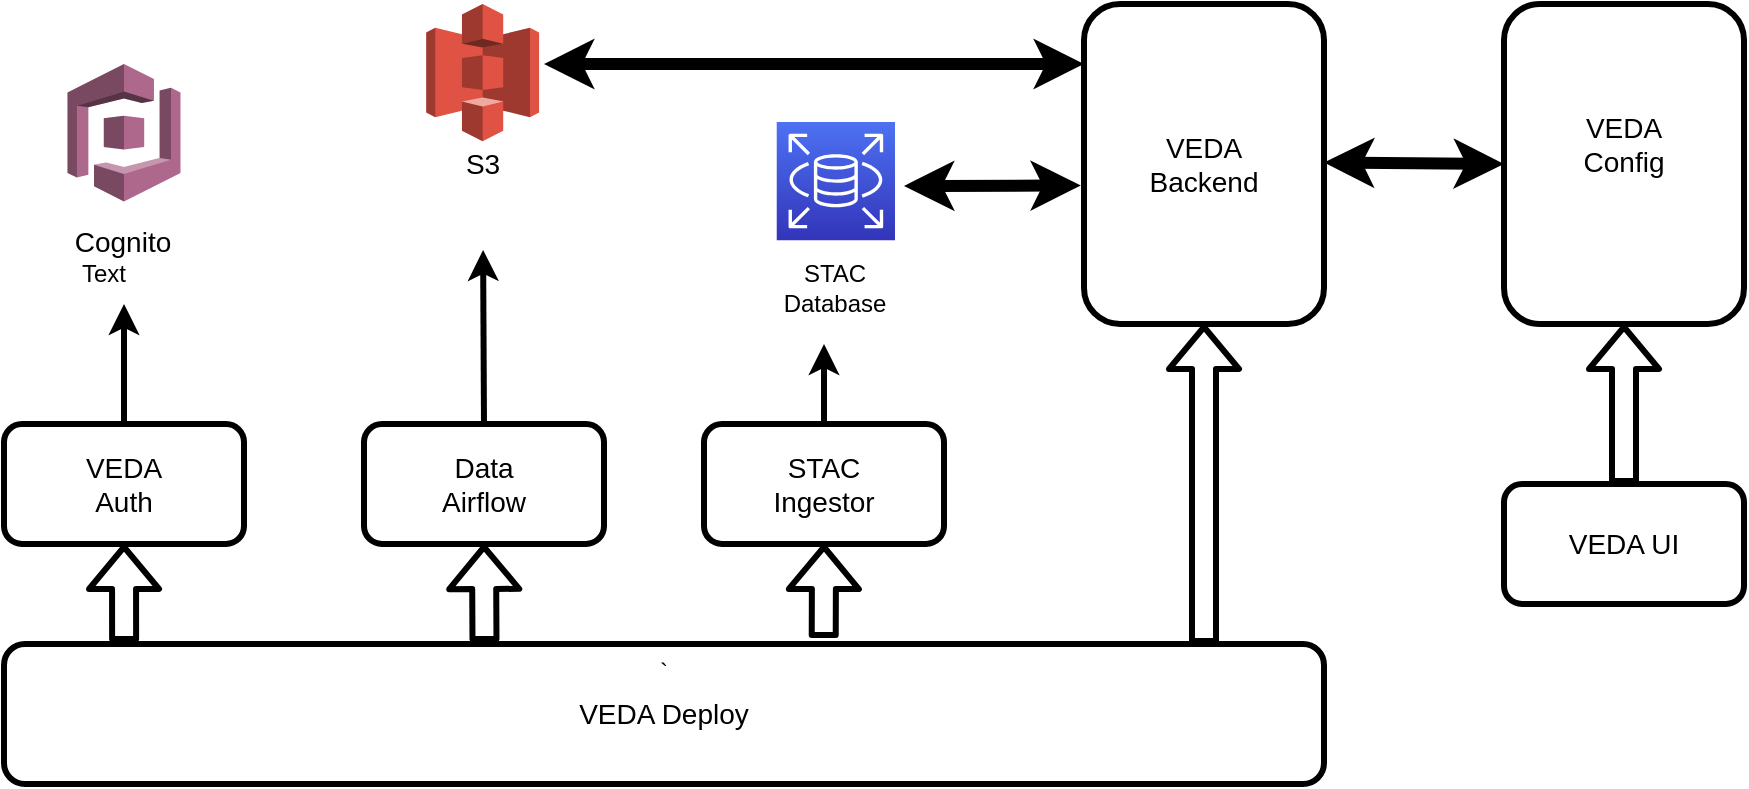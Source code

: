 <mxfile>
    <diagram name="Page-1" id="QvM_rjvkFbhKRYmAyvqA">
        <mxGraphModel dx="771" dy="546" grid="1" gridSize="10" guides="1" tooltips="1" connect="1" arrows="1" fold="1" page="1" pageScale="1" pageWidth="850" pageHeight="1100" background="#ffffff" math="0" shadow="0">
            <root>
                <mxCell id="0"/>
                <mxCell id="1" parent="0"/>
                <mxCell id="38" value="`" style="group" vertex="1" connectable="0" parent="1">
                    <mxGeometry x="300" y="680" width="660" height="70" as="geometry"/>
                </mxCell>
                <mxCell id="36" value="" style="rounded=1;whiteSpace=wrap;html=1;fillColor=none;strokeWidth=3;strokeColor=#000000;" parent="38" vertex="1">
                    <mxGeometry width="660" height="70" as="geometry"/>
                </mxCell>
                <mxCell id="37" value="&lt;font color=&quot;#000000&quot; style=&quot;font-size: 14px;&quot;&gt;VEDA Deploy&lt;/font&gt;" style="text;html=1;strokeColor=none;fillColor=none;align=center;verticalAlign=middle;whiteSpace=wrap;rounded=0;strokeWidth=3;fontSize=14;" parent="38" vertex="1">
                    <mxGeometry x="165" y="17.5" width="330" height="35" as="geometry"/>
                </mxCell>
                <mxCell id="39" value="" style="group" vertex="1" connectable="0" parent="1">
                    <mxGeometry x="650" y="570" width="120" height="60" as="geometry"/>
                </mxCell>
                <mxCell id="40" value="" style="rounded=1;whiteSpace=wrap;html=1;fillColor=none;strokeWidth=3;strokeColor=#000000;" vertex="1" parent="39">
                    <mxGeometry width="120" height="60" as="geometry"/>
                </mxCell>
                <mxCell id="41" value="&lt;font color=&quot;#000000&quot; style=&quot;font-size: 14px;&quot;&gt;STAC Ingestor&lt;/font&gt;" style="text;html=1;strokeColor=none;fillColor=none;align=center;verticalAlign=middle;whiteSpace=wrap;rounded=0;strokeWidth=3;fontSize=14;" vertex="1" parent="39">
                    <mxGeometry x="30" y="15" width="60" height="30" as="geometry"/>
                </mxCell>
                <mxCell id="42" value="" style="group" vertex="1" connectable="0" parent="1">
                    <mxGeometry x="480" y="570" width="120" height="60" as="geometry"/>
                </mxCell>
                <mxCell id="43" value="" style="rounded=1;whiteSpace=wrap;html=1;fillColor=none;strokeWidth=3;strokeColor=#000000;" vertex="1" parent="42">
                    <mxGeometry width="120" height="60" as="geometry"/>
                </mxCell>
                <mxCell id="44" value="&lt;font color=&quot;#000000&quot; style=&quot;font-size: 14px;&quot;&gt;Data Airflow&lt;/font&gt;" style="text;html=1;strokeColor=none;fillColor=none;align=center;verticalAlign=middle;whiteSpace=wrap;rounded=0;strokeWidth=3;fontSize=14;" vertex="1" parent="42">
                    <mxGeometry x="30" y="15" width="60" height="30" as="geometry"/>
                </mxCell>
                <mxCell id="46" value="" style="group" vertex="1" connectable="0" parent="1">
                    <mxGeometry x="300" y="570" width="120" height="60" as="geometry"/>
                </mxCell>
                <mxCell id="47" value="" style="rounded=1;whiteSpace=wrap;html=1;fillColor=none;strokeWidth=3;strokeColor=#000000;" vertex="1" parent="46">
                    <mxGeometry width="120" height="60" as="geometry"/>
                </mxCell>
                <mxCell id="48" value="&lt;font color=&quot;#000000&quot; style=&quot;font-size: 14px;&quot;&gt;VEDA Auth&lt;/font&gt;" style="text;html=1;strokeColor=none;fillColor=none;align=center;verticalAlign=middle;whiteSpace=wrap;rounded=0;strokeWidth=3;fontSize=14;" vertex="1" parent="46">
                    <mxGeometry x="30" y="15" width="60" height="30" as="geometry"/>
                </mxCell>
                <mxCell id="50" value="" style="group;fontSize=16;" vertex="1" connectable="0" parent="1">
                    <mxGeometry x="840" y="360" width="120" height="160" as="geometry"/>
                </mxCell>
                <mxCell id="51" value="" style="rounded=1;whiteSpace=wrap;html=1;fillColor=none;strokeWidth=3;strokeColor=#000000;" vertex="1" parent="50">
                    <mxGeometry width="120" height="160" as="geometry"/>
                </mxCell>
                <mxCell id="52" value="&lt;font color=&quot;#000000&quot; style=&quot;font-size: 14px;&quot;&gt;VEDA Backend&lt;/font&gt;" style="text;html=1;strokeColor=none;fillColor=none;align=center;verticalAlign=middle;whiteSpace=wrap;rounded=0;strokeWidth=3;fontSize=14;" vertex="1" parent="50">
                    <mxGeometry x="30" y="40" width="60" height="80" as="geometry"/>
                </mxCell>
                <mxCell id="54" value="Text" style="text;html=1;strokeColor=none;fillColor=none;align=center;verticalAlign=middle;whiteSpace=wrap;rounded=0;" vertex="1" parent="1">
                    <mxGeometry x="320" y="480" width="60" height="30" as="geometry"/>
                </mxCell>
                <mxCell id="57" value="" style="group" vertex="1" connectable="0" parent="1">
                    <mxGeometry x="478.63" y="360" width="121.37" height="123" as="geometry"/>
                </mxCell>
                <mxCell id="53" value="" style="outlineConnect=0;dashed=0;verticalLabelPosition=bottom;verticalAlign=top;align=center;html=1;shape=mxgraph.aws3.s3;fillColor=#E05243;gradientColor=none;" vertex="1" parent="57">
                    <mxGeometry x="32.474" width="56.435" height="68.605" as="geometry"/>
                </mxCell>
                <mxCell id="56" value="&lt;font color=&quot;#000000&quot; style=&quot;font-size: 14px;&quot;&gt;S3&lt;/font&gt;" style="text;html=1;strokeColor=none;fillColor=none;align=center;verticalAlign=middle;whiteSpace=wrap;rounded=0;strokeWidth=3;fontSize=14;" vertex="1" parent="57">
                    <mxGeometry y="37.328" width="121.37" height="85.672" as="geometry"/>
                </mxCell>
                <mxCell id="60" value="" style="group" vertex="1" connectable="0" parent="1">
                    <mxGeometry x="680.75" y="399.25" width="89.25" height="101.5" as="geometry"/>
                </mxCell>
                <mxCell id="65" value="" style="group" vertex="1" connectable="0" parent="60">
                    <mxGeometry x="-10" y="19.709" width="89.25" height="101.5" as="geometry"/>
                </mxCell>
                <mxCell id="58" value="" style="sketch=0;points=[[0,0,0],[0.25,0,0],[0.5,0,0],[0.75,0,0],[1,0,0],[0,1,0],[0.25,1,0],[0.5,1,0],[0.75,1,0],[1,1,0],[0,0.25,0],[0,0.5,0],[0,0.75,0],[1,0.25,0],[1,0.5,0],[1,0.75,0]];outlineConnect=0;fontColor=#232F3E;gradientColor=#4D72F3;gradientDirection=north;fillColor=#3334B9;strokeColor=#ffffff;dashed=0;verticalLabelPosition=bottom;verticalAlign=top;align=center;html=1;fontSize=12;fontStyle=0;aspect=fixed;shape=mxgraph.aws4.resourceIcon;resIcon=mxgraph.aws4.rds;" vertex="1" parent="65">
                    <mxGeometry x="15.62" width="59.126" height="59.126" as="geometry"/>
                </mxCell>
                <mxCell id="59" value="&lt;font color=&quot;#000000&quot;&gt;STAC&lt;br&gt;Database&lt;/font&gt;" style="text;html=1;strokeColor=none;fillColor=none;align=center;verticalAlign=middle;whiteSpace=wrap;rounded=0;strokeWidth=3;" vertex="1" parent="65">
                    <mxGeometry x="0.56" y="51.787" width="89.25" height="62.083" as="geometry"/>
                </mxCell>
                <mxCell id="63" value="" style="group" vertex="1" connectable="0" parent="1">
                    <mxGeometry x="315.38" y="390" width="89.25" height="120" as="geometry"/>
                </mxCell>
                <mxCell id="64" value="" style="group" vertex="1" connectable="0" parent="63">
                    <mxGeometry width="89.25" height="120" as="geometry"/>
                </mxCell>
                <mxCell id="61" value="" style="outlineConnect=0;dashed=0;verticalLabelPosition=bottom;verticalAlign=top;align=center;html=1;shape=mxgraph.aws3.cognito;fillColor=#AD688B;gradientColor=none;" vertex="1" parent="64">
                    <mxGeometry x="16.37" width="56.5" height="68.69" as="geometry"/>
                </mxCell>
                <mxCell id="62" value="&lt;font style=&quot;font-size: 14px;&quot; color=&quot;#000000&quot;&gt;Cognito&lt;/font&gt;" style="text;html=1;strokeColor=none;fillColor=none;align=center;verticalAlign=middle;whiteSpace=wrap;rounded=0;strokeWidth=3;" vertex="1" parent="64">
                    <mxGeometry y="57" width="89.25" height="63" as="geometry"/>
                </mxCell>
                <mxCell id="66" value="" style="endArrow=classic;startArrow=classic;html=1;strokeWidth=6;strokeColor=#000000;entryX=-0.013;entryY=0.567;entryDx=0;entryDy=0;entryPerimeter=0;" edge="1" parent="1" target="51">
                    <mxGeometry width="50" height="50" relative="1" as="geometry">
                        <mxPoint x="750" y="451" as="sourcePoint"/>
                        <mxPoint x="840" y="460" as="targetPoint"/>
                    </mxGeometry>
                </mxCell>
                <mxCell id="68" value="" style="endArrow=classic;startArrow=classic;html=1;strokeWidth=6;strokeColor=#000000;" edge="1" parent="1">
                    <mxGeometry width="50" height="50" relative="1" as="geometry">
                        <mxPoint x="570" y="390" as="sourcePoint"/>
                        <mxPoint x="840" y="390" as="targetPoint"/>
                    </mxGeometry>
                </mxCell>
                <mxCell id="69" value="" style="rounded=1;whiteSpace=wrap;html=1;fillColor=none;strokeWidth=3;strokeColor=#000000;" vertex="1" parent="1">
                    <mxGeometry x="1050" y="360" width="120" height="160" as="geometry"/>
                </mxCell>
                <mxCell id="70" value="" style="group" vertex="1" connectable="0" parent="1">
                    <mxGeometry x="1050" y="600" width="120" height="60" as="geometry"/>
                </mxCell>
                <mxCell id="71" value="" style="rounded=1;whiteSpace=wrap;html=1;fillColor=none;strokeWidth=3;strokeColor=#000000;" vertex="1" parent="70">
                    <mxGeometry width="120" height="60" as="geometry"/>
                </mxCell>
                <mxCell id="72" value="&lt;font color=&quot;#000000&quot; style=&quot;font-size: 14px;&quot;&gt;VEDA UI&lt;/font&gt;" style="text;html=1;strokeColor=none;fillColor=none;align=center;verticalAlign=middle;whiteSpace=wrap;rounded=0;strokeWidth=3;fontSize=14;" vertex="1" parent="70">
                    <mxGeometry x="30" y="15" width="60" height="30" as="geometry"/>
                </mxCell>
                <mxCell id="73" value="&lt;font color=&quot;#000000&quot; style=&quot;font-size: 14px;&quot;&gt;VEDA Config&lt;/font&gt;" style="text;html=1;strokeColor=none;fillColor=none;align=center;verticalAlign=middle;whiteSpace=wrap;rounded=0;strokeWidth=3;fontSize=14;" vertex="1" parent="1">
                    <mxGeometry x="1080" y="390" width="60" height="80" as="geometry"/>
                </mxCell>
                <mxCell id="74" value="" style="endArrow=classic;startArrow=classic;html=1;exitX=1;exitY=0;exitDx=0;exitDy=0;strokeWidth=6;strokeColor=#000000;entryX=0;entryY=0.5;entryDx=0;entryDy=0;" edge="1" parent="1" target="69">
                    <mxGeometry width="50" height="50" relative="1" as="geometry">
                        <mxPoint x="960" y="439.23" as="sourcePoint"/>
                        <mxPoint x="1040" y="439" as="targetPoint"/>
                    </mxGeometry>
                </mxCell>
                <mxCell id="75" value="" style="shape=flexArrow;endArrow=classic;html=1;strokeColor=#000000;strokeWidth=3;entryX=0.5;entryY=1;entryDx=0;entryDy=0;exitX=0.5;exitY=0;exitDx=0;exitDy=0;" edge="1" parent="1" source="71" target="69">
                    <mxGeometry width="50" height="50" relative="1" as="geometry">
                        <mxPoint x="1000" y="630" as="sourcePoint"/>
                        <mxPoint x="1050" y="580" as="targetPoint"/>
                    </mxGeometry>
                </mxCell>
                <mxCell id="77" value="" style="shape=flexArrow;endArrow=classic;html=1;strokeColor=#000000;strokeWidth=3;entryX=0.5;entryY=1;entryDx=0;entryDy=0;" edge="1" parent="1" target="51">
                    <mxGeometry width="50" height="50" relative="1" as="geometry">
                        <mxPoint x="900" y="680" as="sourcePoint"/>
                        <mxPoint x="1120" y="530" as="targetPoint"/>
                    </mxGeometry>
                </mxCell>
                <mxCell id="78" value="" style="shape=flexArrow;endArrow=classic;html=1;strokeColor=#000000;strokeWidth=3;entryX=0.5;entryY=1;entryDx=0;entryDy=0;exitX=0.091;exitY=-0.015;exitDx=0;exitDy=0;exitPerimeter=0;" edge="1" parent="1" source="36" target="47">
                    <mxGeometry width="50" height="50" relative="1" as="geometry">
                        <mxPoint x="1130" y="620" as="sourcePoint"/>
                        <mxPoint x="1130" y="540" as="targetPoint"/>
                    </mxGeometry>
                </mxCell>
                <mxCell id="79" value="" style="shape=flexArrow;endArrow=classic;html=1;strokeColor=#000000;strokeWidth=3;entryX=0.5;entryY=1;entryDx=0;entryDy=0;exitX=0.364;exitY=-0.015;exitDx=0;exitDy=0;exitPerimeter=0;" edge="1" parent="1" source="36" target="43">
                    <mxGeometry width="50" height="50" relative="1" as="geometry">
                        <mxPoint x="1140" y="630" as="sourcePoint"/>
                        <mxPoint x="1140" y="550" as="targetPoint"/>
                    </mxGeometry>
                </mxCell>
                <mxCell id="80" value="" style="shape=flexArrow;endArrow=classic;html=1;strokeColor=#000000;strokeWidth=3;entryX=0.5;entryY=1;entryDx=0;entryDy=0;exitX=0.621;exitY=-0.043;exitDx=0;exitDy=0;exitPerimeter=0;" edge="1" parent="1" source="36" target="40">
                    <mxGeometry width="50" height="50" relative="1" as="geometry">
                        <mxPoint x="701" y="680" as="sourcePoint"/>
                        <mxPoint x="1150" y="560" as="targetPoint"/>
                    </mxGeometry>
                </mxCell>
                <mxCell id="81" value="" style="endArrow=classic;html=1;strokeColor=#000000;strokeWidth=3;entryX=0.5;entryY=1;entryDx=0;entryDy=0;exitX=0.5;exitY=0;exitDx=0;exitDy=0;" edge="1" parent="1" source="47" target="62">
                    <mxGeometry width="50" height="50" relative="1" as="geometry">
                        <mxPoint x="390" y="560" as="sourcePoint"/>
                        <mxPoint x="440" y="510" as="targetPoint"/>
                    </mxGeometry>
                </mxCell>
                <mxCell id="82" value="" style="endArrow=classic;html=1;strokeColor=#000000;strokeWidth=3;exitX=0.5;exitY=0;exitDx=0;exitDy=0;" edge="1" parent="1" source="43" target="56">
                    <mxGeometry width="50" height="50" relative="1" as="geometry">
                        <mxPoint x="560" y="570" as="sourcePoint"/>
                        <mxPoint x="610" y="520" as="targetPoint"/>
                    </mxGeometry>
                </mxCell>
                <mxCell id="84" value="" style="endArrow=classic;html=1;strokeColor=#000000;strokeWidth=3;exitX=0.5;exitY=0;exitDx=0;exitDy=0;" edge="1" parent="1" source="40">
                    <mxGeometry width="50" height="50" relative="1" as="geometry">
                        <mxPoint x="705" y="570" as="sourcePoint"/>
                        <mxPoint x="710" y="530" as="targetPoint"/>
                    </mxGeometry>
                </mxCell>
            </root>
        </mxGraphModel>
    </diagram>
</mxfile>